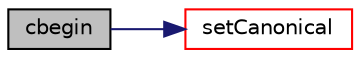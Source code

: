 digraph "cbegin"
{
  bgcolor="transparent";
  edge [fontname="Helvetica",fontsize="10",labelfontname="Helvetica",labelfontsize="10"];
  node [fontname="Helvetica",fontsize="10",shape=record];
  rankdir="LR";
  Node258 [label="cbegin",height=0.2,width=0.4,color="black", fillcolor="grey75", style="filled", fontcolor="black"];
  Node258 -> Node259 [color="midnightblue",fontsize="10",style="solid",fontname="Helvetica"];
  Node259 [label="setCanonical",height=0.2,width=0.4,color="red",URL="$a26153.html#a9fe0f5513339c480e64660f5f36514c2",tooltip="Set edge to a unique state so different ones can be compared. "];
}
